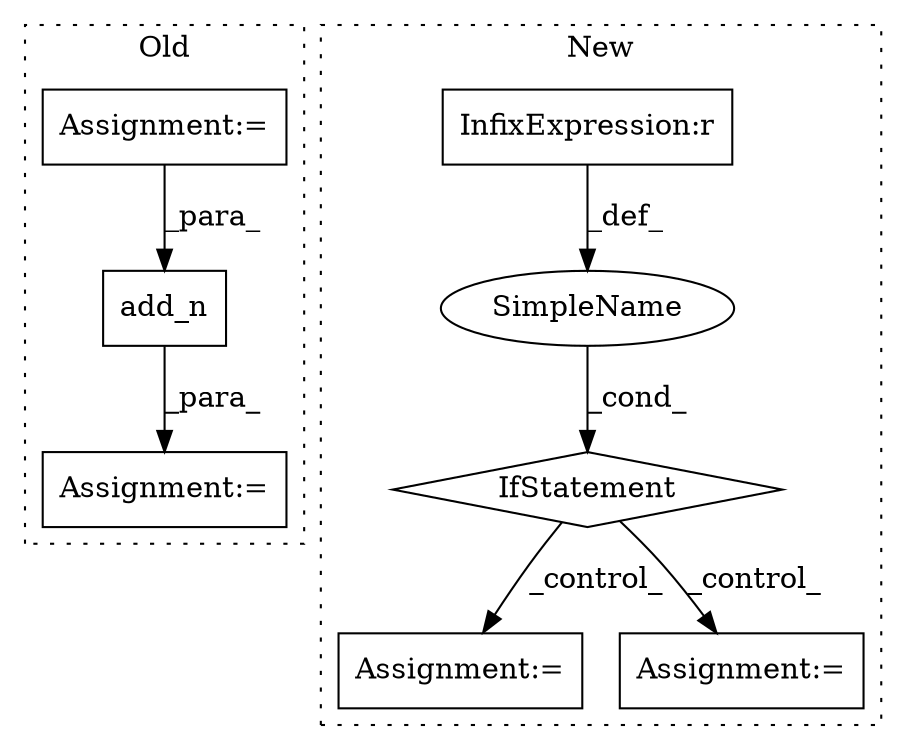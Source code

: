 digraph G {
subgraph cluster0 {
1 [label="add_n" a="32" s="2466,2620" l="17,-5" shape="box"];
3 [label="Assignment:=" a="7" s="2454" l="1" shape="box"];
4 [label="Assignment:=" a="7" s="2401" l="1" shape="box"];
label = "Old";
style="dotted";
}
subgraph cluster1 {
2 [label="IfStatement" a="25" s="2823,2848" l="4,2" shape="diamond"];
5 [label="SimpleName" a="42" s="" l="" shape="ellipse"];
6 [label="Assignment:=" a="7" s="3286" l="61" shape="box"];
7 [label="InfixExpression:r" a="27" s="2841" l="4" shape="box"];
8 [label="Assignment:=" a="7" s="2872" l="14" shape="box"];
label = "New";
style="dotted";
}
1 -> 3 [label="_para_"];
2 -> 8 [label="_control_"];
2 -> 6 [label="_control_"];
4 -> 1 [label="_para_"];
5 -> 2 [label="_cond_"];
7 -> 5 [label="_def_"];
}